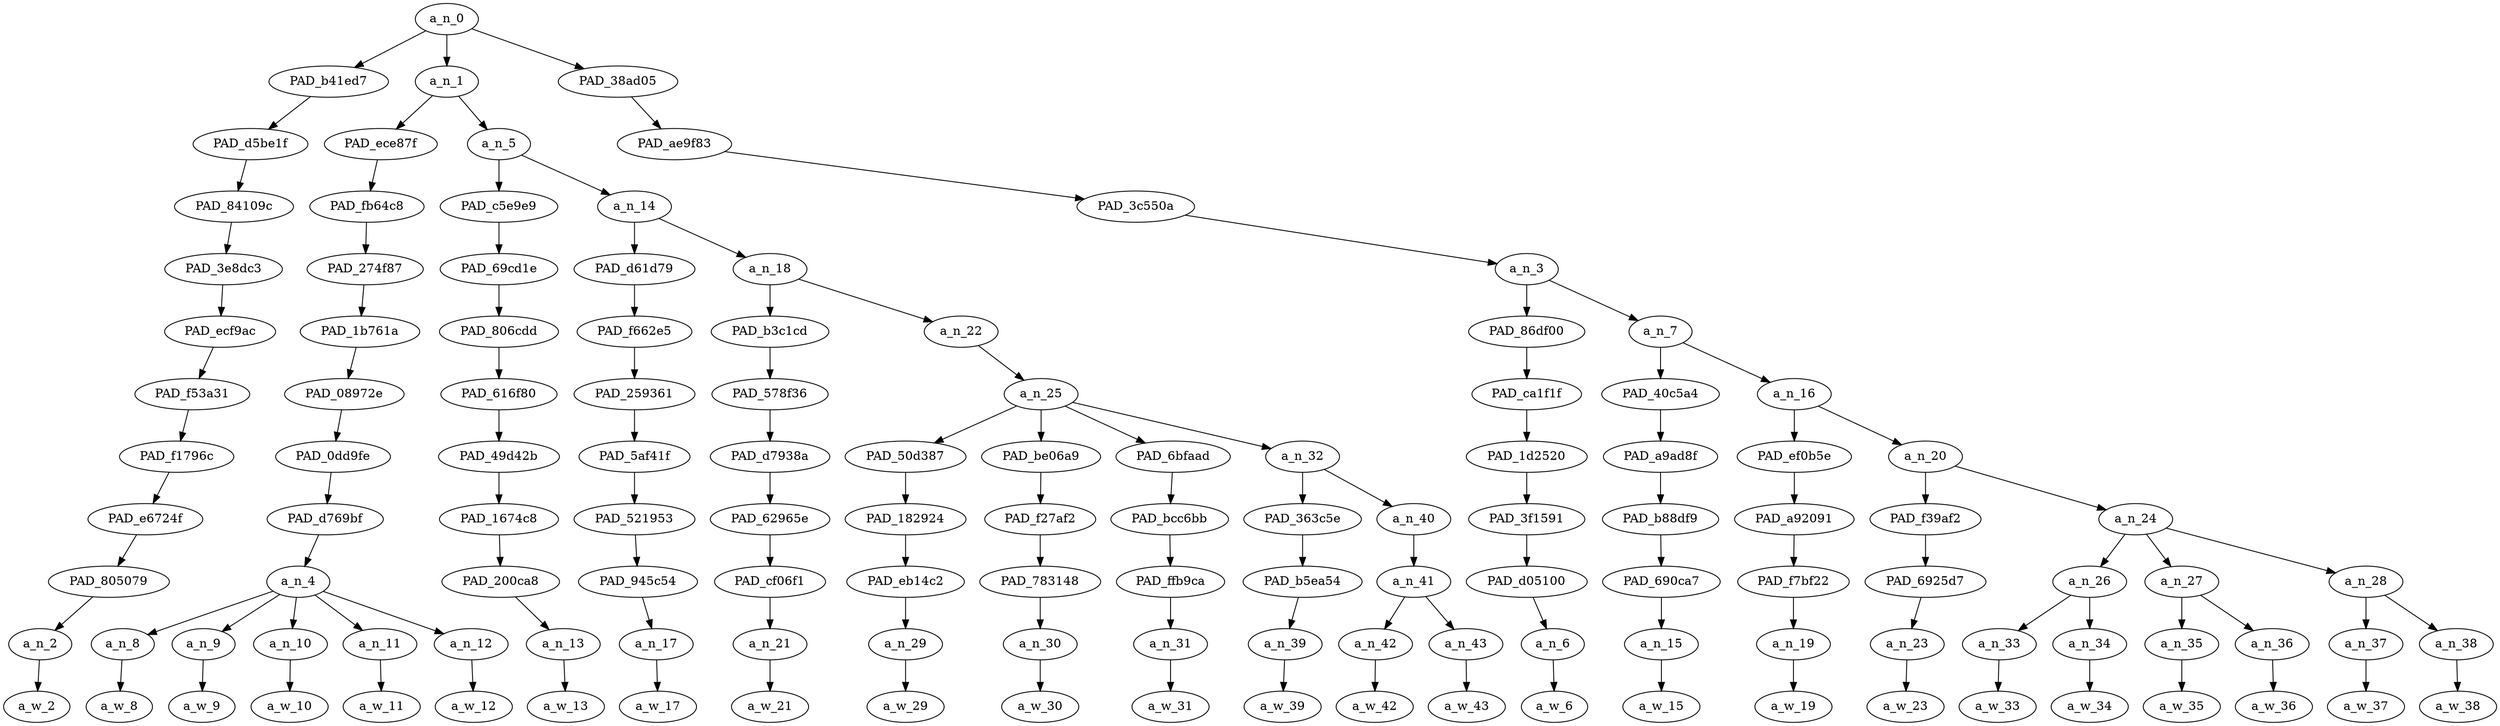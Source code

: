 strict digraph "" {
	a_n_0	[div_dir=-1,
		index=0,
		level=11,
		pos="11.37890625,11!",
		text_span="[0, 1, 2, 3, 4, 5, 6, 7, 8, 9, 10, 11, 12, 13, 14, 15, 16, 17, 18, 19, 20, 21, 22, 23, 24]",
		value=0.99999998];
	PAD_b41ed7	[div_dir=1,
		index=1,
		level=10,
		pos="14.0,10!",
		text_span="[14]",
		value=0.01901614];
	a_n_0 -> PAD_b41ed7;
	a_n_1	[div_dir=-1,
		index=0,
		level=10,
		pos="4.04296875,10!",
		text_span="[0, 1, 2, 3, 4, 5, 6, 7, 8, 9, 10, 11, 12, 13]",
		value=0.41801048];
	a_n_0 -> a_n_1;
	PAD_38ad05	[div_dir=-1,
		index=2,
		level=10,
		pos="16.09375,10!",
		text_span="[15, 16, 17, 18, 19, 20, 21, 22, 23, 24]",
		value=0.56287271];
	a_n_0 -> PAD_38ad05;
	PAD_d5be1f	[div_dir=1,
		index=2,
		level=9,
		pos="14.0,9!",
		text_span="[14]",
		value=0.01901614];
	PAD_b41ed7 -> PAD_d5be1f;
	PAD_84109c	[div_dir=1,
		index=3,
		level=8,
		pos="14.0,8!",
		text_span="[14]",
		value=0.01901614];
	PAD_d5be1f -> PAD_84109c;
	PAD_3e8dc3	[div_dir=1,
		index=4,
		level=7,
		pos="14.0,7!",
		text_span="[14]",
		value=0.01901614];
	PAD_84109c -> PAD_3e8dc3;
	PAD_ecf9ac	[div_dir=1,
		index=5,
		level=6,
		pos="14.0,6!",
		text_span="[14]",
		value=0.01901614];
	PAD_3e8dc3 -> PAD_ecf9ac;
	PAD_f53a31	[div_dir=1,
		index=5,
		level=5,
		pos="14.0,5!",
		text_span="[14]",
		value=0.01901614];
	PAD_ecf9ac -> PAD_f53a31;
	PAD_f1796c	[div_dir=1,
		index=8,
		level=4,
		pos="14.0,4!",
		text_span="[14]",
		value=0.01901614];
	PAD_f53a31 -> PAD_f1796c;
	PAD_e6724f	[div_dir=1,
		index=9,
		level=3,
		pos="14.0,3!",
		text_span="[14]",
		value=0.01901614];
	PAD_f1796c -> PAD_e6724f;
	PAD_805079	[div_dir=1,
		index=9,
		level=2,
		pos="14.0,2!",
		text_span="[14]",
		value=0.01901614];
	PAD_e6724f -> PAD_805079;
	a_n_2	[div_dir=1,
		index=14,
		level=1,
		pos="14.0,1!",
		text_span="[14]",
		value=0.01901614];
	PAD_805079 -> a_n_2;
	a_w_2	[div_dir=0,
		index=14,
		level=0,
		pos="14,0!",
		text_span="[14]",
		value=and2];
	a_n_2 -> a_w_2;
	PAD_ece87f	[div_dir=-1,
		index=0,
		level=9,
		pos="2.0,9!",
		text_span="[0, 1, 2, 3, 4]",
		value=0.13895021];
	a_n_1 -> PAD_ece87f;
	a_n_5	[div_dir=1,
		index=1,
		level=9,
		pos="6.0859375,9!",
		text_span="[5, 6, 7, 8, 9, 10, 11, 12, 13]",
		value=0.27895547];
	a_n_1 -> a_n_5;
	PAD_fb64c8	[div_dir=-1,
		index=0,
		level=8,
		pos="2.0,8!",
		text_span="[0, 1, 2, 3, 4]",
		value=0.13895021];
	PAD_ece87f -> PAD_fb64c8;
	PAD_274f87	[div_dir=-1,
		index=0,
		level=7,
		pos="2.0,7!",
		text_span="[0, 1, 2, 3, 4]",
		value=0.13895021];
	PAD_fb64c8 -> PAD_274f87;
	PAD_1b761a	[div_dir=-1,
		index=0,
		level=6,
		pos="2.0,6!",
		text_span="[0, 1, 2, 3, 4]",
		value=0.13895021];
	PAD_274f87 -> PAD_1b761a;
	PAD_08972e	[div_dir=-1,
		index=0,
		level=5,
		pos="2.0,5!",
		text_span="[0, 1, 2, 3, 4]",
		value=0.13895021];
	PAD_1b761a -> PAD_08972e;
	PAD_0dd9fe	[div_dir=-1,
		index=0,
		level=4,
		pos="2.0,4!",
		text_span="[0, 1, 2, 3, 4]",
		value=0.13895021];
	PAD_08972e -> PAD_0dd9fe;
	PAD_d769bf	[div_dir=-1,
		index=0,
		level=3,
		pos="2.0,3!",
		text_span="[0, 1, 2, 3, 4]",
		value=0.13895021];
	PAD_0dd9fe -> PAD_d769bf;
	a_n_4	[div_dir=-1,
		index=0,
		level=2,
		pos="2.0,2!",
		text_span="[0, 1, 2, 3, 4]",
		value=0.13895021];
	PAD_d769bf -> a_n_4;
	a_n_8	[div_dir=-1,
		index=0,
		level=1,
		pos="0.0,1!",
		text_span="[0]",
		value=0.05076502];
	a_n_4 -> a_n_8;
	a_n_9	[div_dir=-1,
		index=1,
		level=1,
		pos="1.0,1!",
		text_span="[1]",
		value=0.02781725];
	a_n_4 -> a_n_9;
	a_n_10	[div_dir=1,
		index=2,
		level=1,
		pos="2.0,1!",
		text_span="[2]",
		value=0.02432531];
	a_n_4 -> a_n_10;
	a_n_11	[div_dir=1,
		index=3,
		level=1,
		pos="3.0,1!",
		text_span="[3]",
		value=0.01658040];
	a_n_4 -> a_n_11;
	a_n_12	[div_dir=1,
		index=4,
		level=1,
		pos="4.0,1!",
		text_span="[4]",
		value=0.01928890];
	a_n_4 -> a_n_12;
	a_w_8	[div_dir=0,
		index=0,
		level=0,
		pos="0,0!",
		text_span="[0]",
		value=iran];
	a_n_8 -> a_w_8;
	a_w_9	[div_dir=0,
		index=1,
		level=0,
		pos="1,0!",
		text_span="[1]",
		value=our];
	a_n_9 -> a_w_9;
	a_w_10	[div_dir=0,
		index=2,
		level=0,
		pos="2,0!",
		text_span="[2]",
		value=women];
	a_n_10 -> a_w_10;
	a_w_11	[div_dir=0,
		index=3,
		level=0,
		pos="3,0!",
		text_span="[3]",
		value=and];
	a_n_11 -> a_w_11;
	a_w_12	[div_dir=0,
		index=4,
		level=0,
		pos="4,0!",
		text_span="[4]",
		value=children];
	a_n_12 -> a_w_12;
	PAD_c5e9e9	[div_dir=-1,
		index=1,
		level=8,
		pos="5.0,8!",
		text_span="[5]",
		value=0.01482935];
	a_n_5 -> PAD_c5e9e9;
	a_n_14	[div_dir=1,
		index=2,
		level=8,
		pos="7.171875,8!",
		text_span="[6, 7, 8, 9, 10, 11, 12, 13]",
		value=0.26412444];
	a_n_5 -> a_n_14;
	PAD_69cd1e	[div_dir=-1,
		index=1,
		level=7,
		pos="5.0,7!",
		text_span="[5]",
		value=0.01482935];
	PAD_c5e9e9 -> PAD_69cd1e;
	PAD_806cdd	[div_dir=-1,
		index=1,
		level=6,
		pos="5.0,6!",
		text_span="[5]",
		value=0.01482935];
	PAD_69cd1e -> PAD_806cdd;
	PAD_616f80	[div_dir=-1,
		index=1,
		level=5,
		pos="5.0,5!",
		text_span="[5]",
		value=0.01482935];
	PAD_806cdd -> PAD_616f80;
	PAD_49d42b	[div_dir=-1,
		index=1,
		level=4,
		pos="5.0,4!",
		text_span="[5]",
		value=0.01482935];
	PAD_616f80 -> PAD_49d42b;
	PAD_1674c8	[div_dir=-1,
		index=1,
		level=3,
		pos="5.0,3!",
		text_span="[5]",
		value=0.01482935];
	PAD_49d42b -> PAD_1674c8;
	PAD_200ca8	[div_dir=-1,
		index=1,
		level=2,
		pos="5.0,2!",
		text_span="[5]",
		value=0.01482935];
	PAD_1674c8 -> PAD_200ca8;
	a_n_13	[div_dir=-1,
		index=5,
		level=1,
		pos="5.0,1!",
		text_span="[5]",
		value=0.01482935];
	PAD_200ca8 -> a_n_13;
	a_w_13	[div_dir=0,
		index=5,
		level=0,
		pos="5,0!",
		text_span="[5]",
		value=are];
	a_n_13 -> a_w_13;
	PAD_d61d79	[div_dir=1,
		index=2,
		level=7,
		pos="6.0,7!",
		text_span="[6]",
		value=0.01623348];
	a_n_14 -> PAD_d61d79;
	a_n_18	[div_dir=1,
		index=3,
		level=7,
		pos="8.34375,7!",
		text_span="[7, 8, 9, 10, 11, 12, 13]",
		value=0.24786658];
	a_n_14 -> a_n_18;
	PAD_f662e5	[div_dir=1,
		index=2,
		level=6,
		pos="6.0,6!",
		text_span="[6]",
		value=0.01623348];
	PAD_d61d79 -> PAD_f662e5;
	PAD_259361	[div_dir=1,
		index=2,
		level=5,
		pos="6.0,5!",
		text_span="[6]",
		value=0.01623348];
	PAD_f662e5 -> PAD_259361;
	PAD_5af41f	[div_dir=1,
		index=2,
		level=4,
		pos="6.0,4!",
		text_span="[6]",
		value=0.01623348];
	PAD_259361 -> PAD_5af41f;
	PAD_521953	[div_dir=1,
		index=2,
		level=3,
		pos="6.0,3!",
		text_span="[6]",
		value=0.01623348];
	PAD_5af41f -> PAD_521953;
	PAD_945c54	[div_dir=1,
		index=2,
		level=2,
		pos="6.0,2!",
		text_span="[6]",
		value=0.01623348];
	PAD_521953 -> PAD_945c54;
	a_n_17	[div_dir=1,
		index=6,
		level=1,
		pos="6.0,1!",
		text_span="[6]",
		value=0.01623348];
	PAD_945c54 -> a_n_17;
	a_w_17	[div_dir=0,
		index=6,
		level=0,
		pos="6,0!",
		text_span="[6]",
		value=being];
	a_n_17 -> a_w_17;
	PAD_b3c1cd	[div_dir=1,
		index=3,
		level=6,
		pos="7.0,6!",
		text_span="[7]",
		value=0.02844023];
	a_n_18 -> PAD_b3c1cd;
	a_n_22	[div_dir=1,
		index=4,
		level=6,
		pos="9.6875,6!",
		text_span="[8, 9, 10, 11, 12, 13]",
		value=0.21940579];
	a_n_18 -> a_n_22;
	PAD_578f36	[div_dir=1,
		index=3,
		level=5,
		pos="7.0,5!",
		text_span="[7]",
		value=0.02844023];
	PAD_b3c1cd -> PAD_578f36;
	PAD_d7938a	[div_dir=1,
		index=3,
		level=4,
		pos="7.0,4!",
		text_span="[7]",
		value=0.02844023];
	PAD_578f36 -> PAD_d7938a;
	PAD_62965e	[div_dir=1,
		index=3,
		level=3,
		pos="7.0,3!",
		text_span="[7]",
		value=0.02844023];
	PAD_d7938a -> PAD_62965e;
	PAD_cf06f1	[div_dir=1,
		index=3,
		level=2,
		pos="7.0,2!",
		text_span="[7]",
		value=0.02844023];
	PAD_62965e -> PAD_cf06f1;
	a_n_21	[div_dir=1,
		index=7,
		level=1,
		pos="7.0,1!",
		text_span="[7]",
		value=0.02844023];
	PAD_cf06f1 -> a_n_21;
	a_w_21	[div_dir=0,
		index=7,
		level=0,
		pos="7,0!",
		text_span="[7]",
		value=raped];
	a_n_21 -> a_w_21;
	a_n_25	[div_dir=1,
		index=4,
		level=5,
		pos="9.6875,5!",
		text_span="[8, 9, 10, 11, 12, 13]",
		value=0.21939711];
	a_n_22 -> a_n_25;
	PAD_50d387	[div_dir=1,
		index=4,
		level=4,
		pos="8.0,4!",
		text_span="[8]",
		value=0.02713669];
	a_n_25 -> PAD_50d387;
	PAD_be06a9	[div_dir=1,
		index=5,
		level=4,
		pos="9.0,4!",
		text_span="[9]",
		value=0.01841885];
	a_n_25 -> PAD_be06a9;
	PAD_6bfaad	[div_dir=1,
		index=6,
		level=4,
		pos="10.0,4!",
		text_span="[10]",
		value=0.02998515];
	a_n_25 -> PAD_6bfaad;
	a_n_32	[div_dir=-1,
		index=7,
		level=4,
		pos="11.75,4!",
		text_span="[11, 12, 13]",
		value=0.14384775];
	a_n_25 -> a_n_32;
	PAD_182924	[div_dir=1,
		index=4,
		level=3,
		pos="8.0,3!",
		text_span="[8]",
		value=0.02713669];
	PAD_50d387 -> PAD_182924;
	PAD_eb14c2	[div_dir=1,
		index=4,
		level=2,
		pos="8.0,2!",
		text_span="[8]",
		value=0.02713669];
	PAD_182924 -> PAD_eb14c2;
	a_n_29	[div_dir=1,
		index=8,
		level=1,
		pos="8.0,1!",
		text_span="[8]",
		value=0.02713669];
	PAD_eb14c2 -> a_n_29;
	a_w_29	[div_dir=0,
		index=8,
		level=0,
		pos="8,0!",
		text_span="[8]",
		value=murdered];
	a_n_29 -> a_w_29;
	PAD_f27af2	[div_dir=1,
		index=5,
		level=3,
		pos="9.0,3!",
		text_span="[9]",
		value=0.01841885];
	PAD_be06a9 -> PAD_f27af2;
	PAD_783148	[div_dir=1,
		index=5,
		level=2,
		pos="9.0,2!",
		text_span="[9]",
		value=0.01841885];
	PAD_f27af2 -> PAD_783148;
	a_n_30	[div_dir=1,
		index=9,
		level=1,
		pos="9.0,1!",
		text_span="[9]",
		value=0.01841885];
	PAD_783148 -> a_n_30;
	a_w_30	[div_dir=0,
		index=9,
		level=0,
		pos="9,0!",
		text_span="[9]",
		value=and1];
	a_n_30 -> a_w_30;
	PAD_bcc6bb	[div_dir=1,
		index=6,
		level=3,
		pos="10.0,3!",
		text_span="[10]",
		value=0.02998515];
	PAD_6bfaad -> PAD_bcc6bb;
	PAD_ffb9ca	[div_dir=1,
		index=6,
		level=2,
		pos="10.0,2!",
		text_span="[10]",
		value=0.02998515];
	PAD_bcc6bb -> PAD_ffb9ca;
	a_n_31	[div_dir=1,
		index=10,
		level=1,
		pos="10.0,1!",
		text_span="[10]",
		value=0.02998515];
	PAD_ffb9ca -> a_n_31;
	a_w_31	[div_dir=0,
		index=10,
		level=0,
		pos="10,0!",
		text_span="[10]",
		value=stabbed];
	a_n_31 -> a_w_31;
	PAD_363c5e	[div_dir=-1,
		index=7,
		level=3,
		pos="11.0,3!",
		text_span="[11]",
		value=0.01760541];
	a_n_32 -> PAD_363c5e;
	a_n_40	[div_dir=-1,
		index=8,
		level=3,
		pos="12.5,3!",
		text_span="[12, 13]",
		value=0.12616290];
	a_n_32 -> a_n_40;
	PAD_b5ea54	[div_dir=-1,
		index=7,
		level=2,
		pos="11.0,2!",
		text_span="[11]",
		value=0.01760541];
	PAD_363c5e -> PAD_b5ea54;
	a_n_39	[div_dir=-1,
		index=11,
		level=1,
		pos="11.0,1!",
		text_span="[11]",
		value=0.01760541];
	PAD_b5ea54 -> a_n_39;
	a_w_39	[div_dir=0,
		index=11,
		level=0,
		pos="11,0!",
		text_span="[11]",
		value=by];
	a_n_39 -> a_w_39;
	a_n_41	[div_dir=-1,
		index=8,
		level=2,
		pos="12.5,2!",
		text_span="[12, 13]",
		value=0.12609108];
	a_n_40 -> a_n_41;
	a_n_42	[div_dir=1,
		index=12,
		level=1,
		pos="12.0,1!",
		text_span="[12]",
		value=0.04607777];
	a_n_41 -> a_n_42;
	a_n_43	[div_dir=-1,
		index=13,
		level=1,
		pos="13.0,1!",
		text_span="[13]",
		value=0.07994150];
	a_n_41 -> a_n_43;
	a_w_42	[div_dir=0,
		index=12,
		level=0,
		pos="12,0!",
		text_span="[12]",
		value=invading];
	a_n_42 -> a_w_42;
	a_w_43	[div_dir=0,
		index=13,
		level=0,
		pos="13,0!",
		text_span="[13]",
		value=barbarians];
	a_n_43 -> a_w_43;
	PAD_ae9f83	[div_dir=-1,
		index=3,
		level=9,
		pos="16.09375,9!",
		text_span="[15, 16, 17, 18, 19, 20, 21, 22, 23, 24]",
		value=0.56287271];
	PAD_38ad05 -> PAD_ae9f83;
	PAD_3c550a	[div_dir=-1,
		index=4,
		level=8,
		pos="16.09375,8!",
		text_span="[15, 16, 17, 18, 19, 20, 21, 22, 23, 24]",
		value=0.56287271];
	PAD_ae9f83 -> PAD_3c550a;
	a_n_3	[div_dir=-1,
		index=5,
		level=7,
		pos="16.09375,7!",
		text_span="[15, 16, 17, 18, 19, 20, 21, 22, 23, 24]",
		value=0.56287271];
	PAD_3c550a -> a_n_3;
	PAD_86df00	[div_dir=-1,
		index=6,
		level=6,
		pos="15.0,6!",
		text_span="[15]",
		value=0.02044648];
	a_n_3 -> PAD_86df00;
	a_n_7	[div_dir=-1,
		index=7,
		level=6,
		pos="17.1875,6!",
		text_span="[16, 17, 18, 19, 20, 21, 22, 23, 24]",
		value=0.54236800];
	a_n_3 -> a_n_7;
	PAD_ca1f1f	[div_dir=-1,
		index=6,
		level=5,
		pos="15.0,5!",
		text_span="[15]",
		value=0.02044648];
	PAD_86df00 -> PAD_ca1f1f;
	PAD_1d2520	[div_dir=-1,
		index=9,
		level=4,
		pos="15.0,4!",
		text_span="[15]",
		value=0.02044648];
	PAD_ca1f1f -> PAD_1d2520;
	PAD_3f1591	[div_dir=-1,
		index=10,
		level=3,
		pos="15.0,3!",
		text_span="[15]",
		value=0.02044648];
	PAD_1d2520 -> PAD_3f1591;
	PAD_d05100	[div_dir=-1,
		index=10,
		level=2,
		pos="15.0,2!",
		text_span="[15]",
		value=0.02044648];
	PAD_3f1591 -> PAD_d05100;
	a_n_6	[div_dir=-1,
		index=15,
		level=1,
		pos="15.0,1!",
		text_span="[15]",
		value=0.02044648];
	PAD_d05100 -> a_n_6;
	a_w_6	[div_dir=0,
		index=15,
		level=0,
		pos="15,0!",
		text_span="[15]",
		value=we];
	a_n_6 -> a_w_6;
	PAD_40c5a4	[div_dir=-1,
		index=7,
		level=5,
		pos="16.0,5!",
		text_span="[16]",
		value=0.01475770];
	a_n_7 -> PAD_40c5a4;
	a_n_16	[div_dir=-1,
		index=8,
		level=5,
		pos="18.375,5!",
		text_span="[17, 18, 19, 20, 21, 22, 23, 24]",
		value=0.52756546];
	a_n_7 -> a_n_16;
	PAD_a9ad8f	[div_dir=-1,
		index=10,
		level=4,
		pos="16.0,4!",
		text_span="[16]",
		value=0.01475770];
	PAD_40c5a4 -> PAD_a9ad8f;
	PAD_b88df9	[div_dir=-1,
		index=11,
		level=3,
		pos="16.0,3!",
		text_span="[16]",
		value=0.01475770];
	PAD_a9ad8f -> PAD_b88df9;
	PAD_690ca7	[div_dir=-1,
		index=11,
		level=2,
		pos="16.0,2!",
		text_span="[16]",
		value=0.01475770];
	PAD_b88df9 -> PAD_690ca7;
	a_n_15	[div_dir=-1,
		index=16,
		level=1,
		pos="16.0,1!",
		text_span="[16]",
		value=0.01475770];
	PAD_690ca7 -> a_n_15;
	a_w_15	[div_dir=0,
		index=16,
		level=0,
		pos="16,0!",
		text_span="[16]",
		value=are1];
	a_n_15 -> a_w_15;
	PAD_ef0b5e	[div_dir=-1,
		index=11,
		level=4,
		pos="17.0,4!",
		text_span="[17]",
		value=0.02011249];
	a_n_16 -> PAD_ef0b5e;
	a_n_20	[div_dir=-1,
		index=12,
		level=4,
		pos="19.75,4!",
		text_span="[18, 19, 20, 21, 22, 23, 24]",
		value=0.50742086];
	a_n_16 -> a_n_20;
	PAD_a92091	[div_dir=-1,
		index=12,
		level=3,
		pos="17.0,3!",
		text_span="[17]",
		value=0.02011249];
	PAD_ef0b5e -> PAD_a92091;
	PAD_f7bf22	[div_dir=-1,
		index=12,
		level=2,
		pos="17.0,2!",
		text_span="[17]",
		value=0.02011249];
	PAD_a92091 -> PAD_f7bf22;
	a_n_19	[div_dir=-1,
		index=17,
		level=1,
		pos="17.0,1!",
		text_span="[17]",
		value=0.02011249];
	PAD_f7bf22 -> a_n_19;
	a_w_19	[div_dir=0,
		index=17,
		level=0,
		pos="17,0!",
		text_span="[17]",
		value=worried];
	a_n_19 -> a_w_19;
	PAD_f39af2	[div_dir=-1,
		index=13,
		level=3,
		pos="18.0,3!",
		text_span="[18]",
		value=0.01534337];
	a_n_20 -> PAD_f39af2;
	a_n_24	[div_dir=-1,
		index=14,
		level=3,
		pos="21.5,3!",
		text_span="[19, 20, 21, 22, 23, 24]",
		value=0.49204814];
	a_n_20 -> a_n_24;
	PAD_6925d7	[div_dir=-1,
		index=13,
		level=2,
		pos="18.0,2!",
		text_span="[18]",
		value=0.01534337];
	PAD_f39af2 -> PAD_6925d7;
	a_n_23	[div_dir=-1,
		index=18,
		level=1,
		pos="18.0,1!",
		text_span="[18]",
		value=0.01534337];
	PAD_6925d7 -> a_n_23;
	a_w_23	[div_dir=0,
		index=18,
		level=0,
		pos="18,0!",
		text_span="[18]",
		value=about];
	a_n_23 -> a_w_23;
	a_n_26	[div_dir=-1,
		index=14,
		level=2,
		pos="19.5,2!",
		text_span="[19, 20]",
		value=0.11412088];
	a_n_24 -> a_n_26;
	a_n_27	[div_dir=-1,
		index=15,
		level=2,
		pos="21.5,2!",
		text_span="[21, 22]",
		value=0.06164160];
	a_n_24 -> a_n_27;
	a_n_28	[div_dir=1,
		index=16,
		level=2,
		pos="23.5,2!",
		text_span="[23, 24]",
		value=0.31626020];
	a_n_24 -> a_n_28;
	a_n_33	[div_dir=-1,
		index=19,
		level=1,
		pos="19.0,1!",
		text_span="[19]",
		value=0.07826803];
	a_n_26 -> a_n_33;
	a_n_34	[div_dir=1,
		index=20,
		level=1,
		pos="20.0,1!",
		text_span="[20]",
		value=0.03581540];
	a_n_26 -> a_n_34;
	a_w_33	[div_dir=0,
		index=19,
		level=0,
		pos="19,0!",
		text_span="[19]",
		value=muh];
	a_n_33 -> a_w_33;
	a_w_34	[div_dir=0,
		index=20,
		level=0,
		pos="20,0!",
		text_span="[20]",
		value=democracy];
	a_n_34 -> a_w_34;
	a_n_35	[div_dir=-1,
		index=21,
		level=1,
		pos="21.0,1!",
		text_span="[21]",
		value=0.02020082];
	a_n_27 -> a_n_35;
	a_n_36	[div_dir=-1,
		index=22,
		level=1,
		pos="22.0,1!",
		text_span="[22]",
		value=0.04134837];
	a_n_27 -> a_n_36;
	a_w_35	[div_dir=0,
		index=21,
		level=0,
		pos="21,0!",
		text_span="[21]",
		value=in];
	a_n_35 -> a_w_35;
	a_w_36	[div_dir=0,
		index=22,
		level=0,
		pos="22,0!",
		text_span="[22]",
		value=iran1];
	a_n_36 -> a_w_36;
	a_n_37	[div_dir=1,
		index=23,
		level=1,
		pos="23.0,1!",
		text_span="[23]",
		value=0.08999221];
	a_n_28 -> a_n_37;
	a_n_38	[div_dir=-1,
		index=24,
		level=1,
		pos="24.0,1!",
		text_span="[24]",
		value=0.22622601];
	a_n_28 -> a_n_38;
	a_w_37	[div_dir=0,
		index=23,
		level=0,
		pos="23,0!",
		text_span="[23]",
		value=wtf];
	a_n_37 -> a_w_37;
	a_w_38	[div_dir=0,
		index=24,
		level=0,
		pos="24,0!",
		text_span="[24]",
		value=iranprotests];
	a_n_38 -> a_w_38;
}
